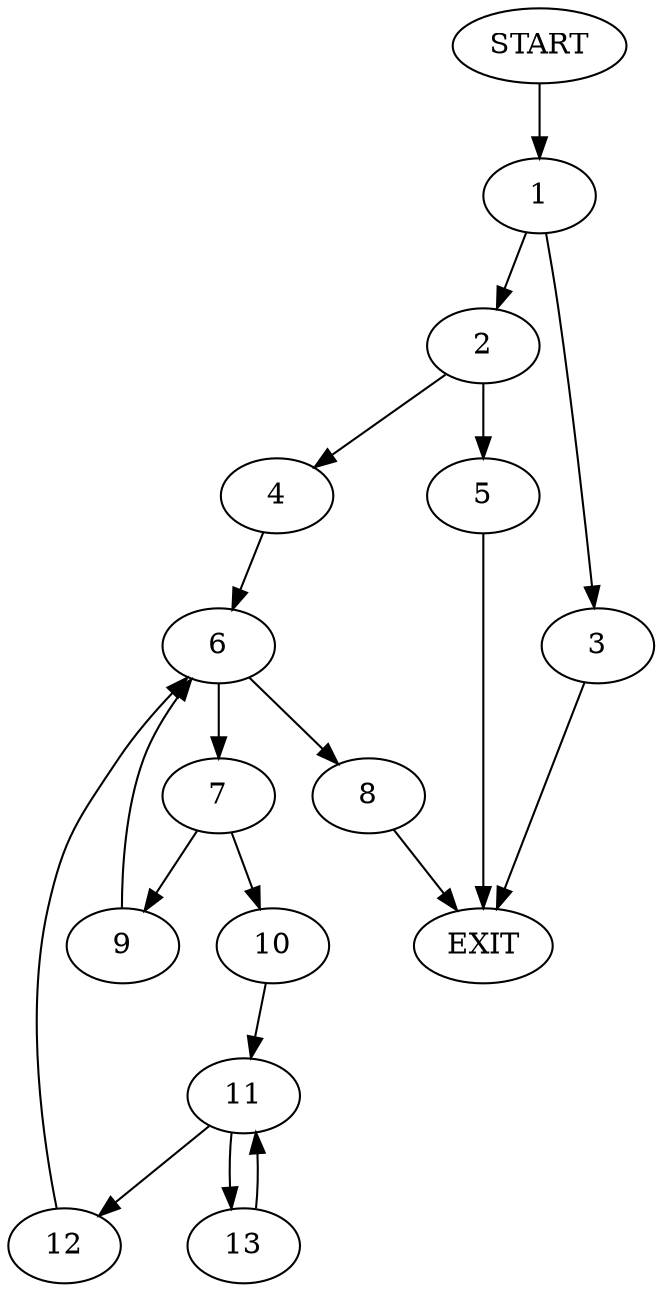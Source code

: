 digraph {
0 [label="START"]
14 [label="EXIT"]
0 -> 1
1 -> 2
1 -> 3
2 -> 4
2 -> 5
3 -> 14
5 -> 14
4 -> 6
6 -> 7
6 -> 8
8 -> 14
7 -> 9
7 -> 10
9 -> 6
10 -> 11
11 -> 12
11 -> 13
12 -> 6
13 -> 11
}
